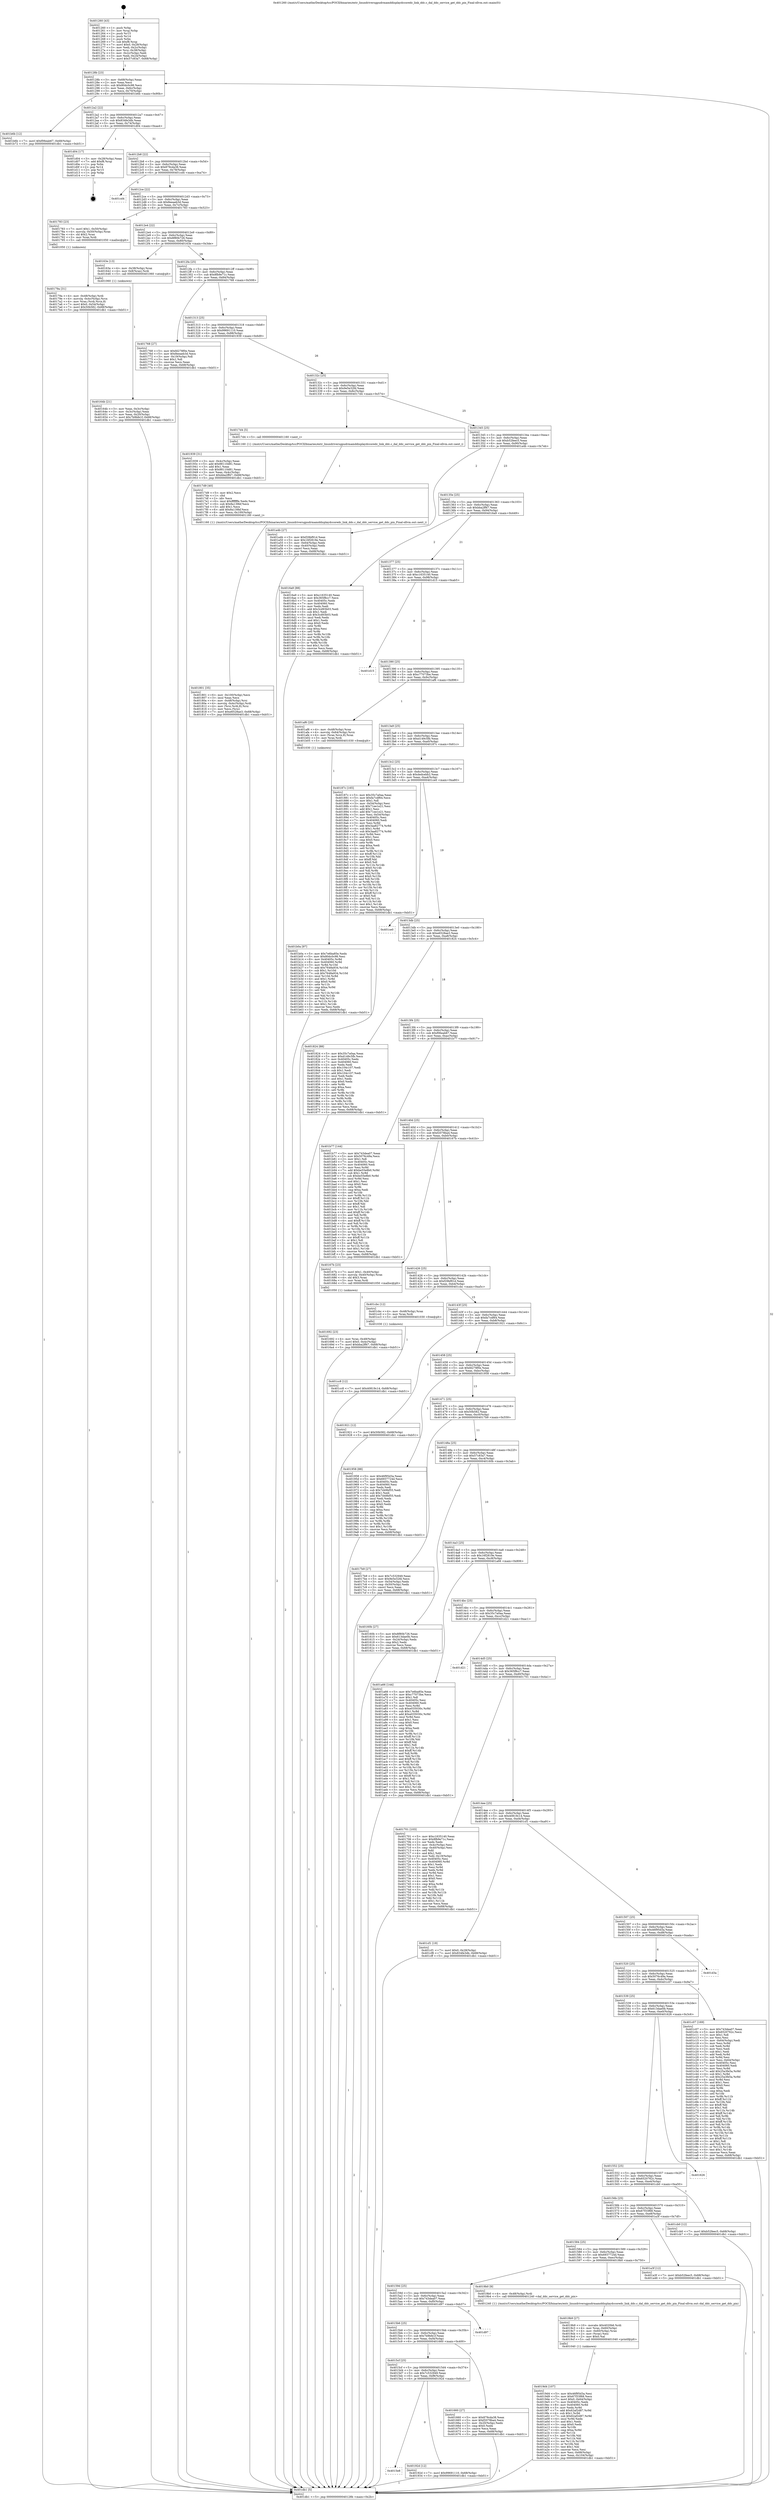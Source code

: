 digraph "0x401260" {
  label = "0x401260 (/mnt/c/Users/mathe/Desktop/tcc/POCII/binaries/extr_linuxdriversgpudrmamddisplaydccoredc_link_ddc.c_dal_ddc_service_get_ddc_pin_Final-ollvm.out::main(0))"
  labelloc = "t"
  node[shape=record]

  Entry [label="",width=0.3,height=0.3,shape=circle,fillcolor=black,style=filled]
  "0x40128b" [label="{
     0x40128b [23]\l
     | [instrs]\l
     &nbsp;&nbsp;0x40128b \<+3\>: mov -0x68(%rbp),%eax\l
     &nbsp;&nbsp;0x40128e \<+2\>: mov %eax,%ecx\l
     &nbsp;&nbsp;0x401290 \<+6\>: sub $0x80dc0c98,%ecx\l
     &nbsp;&nbsp;0x401296 \<+3\>: mov %eax,-0x6c(%rbp)\l
     &nbsp;&nbsp;0x401299 \<+3\>: mov %ecx,-0x70(%rbp)\l
     &nbsp;&nbsp;0x40129c \<+6\>: je 0000000000401b6b \<main+0x90b\>\l
  }"]
  "0x401b6b" [label="{
     0x401b6b [12]\l
     | [instrs]\l
     &nbsp;&nbsp;0x401b6b \<+7\>: movl $0xf06eab67,-0x68(%rbp)\l
     &nbsp;&nbsp;0x401b72 \<+5\>: jmp 0000000000401db1 \<main+0xb51\>\l
  }"]
  "0x4012a2" [label="{
     0x4012a2 [22]\l
     | [instrs]\l
     &nbsp;&nbsp;0x4012a2 \<+5\>: jmp 00000000004012a7 \<main+0x47\>\l
     &nbsp;&nbsp;0x4012a7 \<+3\>: mov -0x6c(%rbp),%eax\l
     &nbsp;&nbsp;0x4012aa \<+5\>: sub $0x834fe3db,%eax\l
     &nbsp;&nbsp;0x4012af \<+3\>: mov %eax,-0x74(%rbp)\l
     &nbsp;&nbsp;0x4012b2 \<+6\>: je 0000000000401d04 \<main+0xaa4\>\l
  }"]
  Exit [label="",width=0.3,height=0.3,shape=circle,fillcolor=black,style=filled,peripheries=2]
  "0x401d04" [label="{
     0x401d04 [17]\l
     | [instrs]\l
     &nbsp;&nbsp;0x401d04 \<+3\>: mov -0x28(%rbp),%eax\l
     &nbsp;&nbsp;0x401d07 \<+7\>: add $0xf8,%rsp\l
     &nbsp;&nbsp;0x401d0e \<+1\>: pop %rbx\l
     &nbsp;&nbsp;0x401d0f \<+2\>: pop %r14\l
     &nbsp;&nbsp;0x401d11 \<+2\>: pop %r15\l
     &nbsp;&nbsp;0x401d13 \<+1\>: pop %rbp\l
     &nbsp;&nbsp;0x401d14 \<+1\>: ret\l
  }"]
  "0x4012b8" [label="{
     0x4012b8 [22]\l
     | [instrs]\l
     &nbsp;&nbsp;0x4012b8 \<+5\>: jmp 00000000004012bd \<main+0x5d\>\l
     &nbsp;&nbsp;0x4012bd \<+3\>: mov -0x6c(%rbp),%eax\l
     &nbsp;&nbsp;0x4012c0 \<+5\>: sub $0x879cda38,%eax\l
     &nbsp;&nbsp;0x4012c5 \<+3\>: mov %eax,-0x78(%rbp)\l
     &nbsp;&nbsp;0x4012c8 \<+6\>: je 0000000000401cd4 \<main+0xa74\>\l
  }"]
  "0x401cc8" [label="{
     0x401cc8 [12]\l
     | [instrs]\l
     &nbsp;&nbsp;0x401cc8 \<+7\>: movl $0x40819c14,-0x68(%rbp)\l
     &nbsp;&nbsp;0x401ccf \<+5\>: jmp 0000000000401db1 \<main+0xb51\>\l
  }"]
  "0x401cd4" [label="{
     0x401cd4\l
  }", style=dashed]
  "0x4012ce" [label="{
     0x4012ce [22]\l
     | [instrs]\l
     &nbsp;&nbsp;0x4012ce \<+5\>: jmp 00000000004012d3 \<main+0x73\>\l
     &nbsp;&nbsp;0x4012d3 \<+3\>: mov -0x6c(%rbp),%eax\l
     &nbsp;&nbsp;0x4012d6 \<+5\>: sub $0x8eeaeb3d,%eax\l
     &nbsp;&nbsp;0x4012db \<+3\>: mov %eax,-0x7c(%rbp)\l
     &nbsp;&nbsp;0x4012de \<+6\>: je 0000000000401783 \<main+0x523\>\l
  }"]
  "0x401b0a" [label="{
     0x401b0a [97]\l
     | [instrs]\l
     &nbsp;&nbsp;0x401b0a \<+5\>: mov $0x7e6ba85e,%edx\l
     &nbsp;&nbsp;0x401b0f \<+5\>: mov $0x80dc0c98,%esi\l
     &nbsp;&nbsp;0x401b14 \<+8\>: mov 0x40405c,%r8d\l
     &nbsp;&nbsp;0x401b1c \<+8\>: mov 0x404060,%r9d\l
     &nbsp;&nbsp;0x401b24 \<+3\>: mov %r8d,%r10d\l
     &nbsp;&nbsp;0x401b27 \<+7\>: add $0x7648a934,%r10d\l
     &nbsp;&nbsp;0x401b2e \<+4\>: sub $0x1,%r10d\l
     &nbsp;&nbsp;0x401b32 \<+7\>: sub $0x7648a934,%r10d\l
     &nbsp;&nbsp;0x401b39 \<+4\>: imul %r10d,%r8d\l
     &nbsp;&nbsp;0x401b3d \<+4\>: and $0x1,%r8d\l
     &nbsp;&nbsp;0x401b41 \<+4\>: cmp $0x0,%r8d\l
     &nbsp;&nbsp;0x401b45 \<+4\>: sete %r11b\l
     &nbsp;&nbsp;0x401b49 \<+4\>: cmp $0xa,%r9d\l
     &nbsp;&nbsp;0x401b4d \<+3\>: setl %bl\l
     &nbsp;&nbsp;0x401b50 \<+3\>: mov %r11b,%r14b\l
     &nbsp;&nbsp;0x401b53 \<+3\>: and %bl,%r14b\l
     &nbsp;&nbsp;0x401b56 \<+3\>: xor %bl,%r11b\l
     &nbsp;&nbsp;0x401b59 \<+3\>: or %r11b,%r14b\l
     &nbsp;&nbsp;0x401b5c \<+4\>: test $0x1,%r14b\l
     &nbsp;&nbsp;0x401b60 \<+3\>: cmovne %esi,%edx\l
     &nbsp;&nbsp;0x401b63 \<+3\>: mov %edx,-0x68(%rbp)\l
     &nbsp;&nbsp;0x401b66 \<+5\>: jmp 0000000000401db1 \<main+0xb51\>\l
  }"]
  "0x401783" [label="{
     0x401783 [23]\l
     | [instrs]\l
     &nbsp;&nbsp;0x401783 \<+7\>: movl $0x1,-0x50(%rbp)\l
     &nbsp;&nbsp;0x40178a \<+4\>: movslq -0x50(%rbp),%rax\l
     &nbsp;&nbsp;0x40178e \<+4\>: shl $0x2,%rax\l
     &nbsp;&nbsp;0x401792 \<+3\>: mov %rax,%rdi\l
     &nbsp;&nbsp;0x401795 \<+5\>: call 0000000000401050 \<malloc@plt\>\l
     | [calls]\l
     &nbsp;&nbsp;0x401050 \{1\} (unknown)\l
  }"]
  "0x4012e4" [label="{
     0x4012e4 [22]\l
     | [instrs]\l
     &nbsp;&nbsp;0x4012e4 \<+5\>: jmp 00000000004012e9 \<main+0x89\>\l
     &nbsp;&nbsp;0x4012e9 \<+3\>: mov -0x6c(%rbp),%eax\l
     &nbsp;&nbsp;0x4012ec \<+5\>: sub $0x8f80b726,%eax\l
     &nbsp;&nbsp;0x4012f1 \<+3\>: mov %eax,-0x80(%rbp)\l
     &nbsp;&nbsp;0x4012f4 \<+6\>: je 000000000040163e \<main+0x3de\>\l
  }"]
  "0x4019d4" [label="{
     0x4019d4 [107]\l
     | [instrs]\l
     &nbsp;&nbsp;0x4019d4 \<+5\>: mov $0x46f95d3a,%esi\l
     &nbsp;&nbsp;0x4019d9 \<+5\>: mov $0x67f33f68,%ecx\l
     &nbsp;&nbsp;0x4019de \<+7\>: movl $0x0,-0x64(%rbp)\l
     &nbsp;&nbsp;0x4019e5 \<+7\>: mov 0x40405c,%edx\l
     &nbsp;&nbsp;0x4019ec \<+8\>: mov 0x404060,%r8d\l
     &nbsp;&nbsp;0x4019f4 \<+3\>: mov %edx,%r9d\l
     &nbsp;&nbsp;0x4019f7 \<+7\>: add $0x62af2d87,%r9d\l
     &nbsp;&nbsp;0x4019fe \<+4\>: sub $0x1,%r9d\l
     &nbsp;&nbsp;0x401a02 \<+7\>: sub $0x62af2d87,%r9d\l
     &nbsp;&nbsp;0x401a09 \<+4\>: imul %r9d,%edx\l
     &nbsp;&nbsp;0x401a0d \<+3\>: and $0x1,%edx\l
     &nbsp;&nbsp;0x401a10 \<+3\>: cmp $0x0,%edx\l
     &nbsp;&nbsp;0x401a13 \<+4\>: sete %r10b\l
     &nbsp;&nbsp;0x401a17 \<+4\>: cmp $0xa,%r8d\l
     &nbsp;&nbsp;0x401a1b \<+4\>: setl %r11b\l
     &nbsp;&nbsp;0x401a1f \<+3\>: mov %r10b,%bl\l
     &nbsp;&nbsp;0x401a22 \<+3\>: and %r11b,%bl\l
     &nbsp;&nbsp;0x401a25 \<+3\>: xor %r11b,%r10b\l
     &nbsp;&nbsp;0x401a28 \<+3\>: or %r10b,%bl\l
     &nbsp;&nbsp;0x401a2b \<+3\>: test $0x1,%bl\l
     &nbsp;&nbsp;0x401a2e \<+3\>: cmovne %ecx,%esi\l
     &nbsp;&nbsp;0x401a31 \<+3\>: mov %esi,-0x68(%rbp)\l
     &nbsp;&nbsp;0x401a34 \<+6\>: mov %eax,-0x104(%rbp)\l
     &nbsp;&nbsp;0x401a3a \<+5\>: jmp 0000000000401db1 \<main+0xb51\>\l
  }"]
  "0x40163e" [label="{
     0x40163e [13]\l
     | [instrs]\l
     &nbsp;&nbsp;0x40163e \<+4\>: mov -0x38(%rbp),%rax\l
     &nbsp;&nbsp;0x401642 \<+4\>: mov 0x8(%rax),%rdi\l
     &nbsp;&nbsp;0x401646 \<+5\>: call 0000000000401060 \<atoi@plt\>\l
     | [calls]\l
     &nbsp;&nbsp;0x401060 \{1\} (unknown)\l
  }"]
  "0x4012fa" [label="{
     0x4012fa [25]\l
     | [instrs]\l
     &nbsp;&nbsp;0x4012fa \<+5\>: jmp 00000000004012ff \<main+0x9f\>\l
     &nbsp;&nbsp;0x4012ff \<+3\>: mov -0x6c(%rbp),%eax\l
     &nbsp;&nbsp;0x401302 \<+5\>: sub $0x8fb9e71c,%eax\l
     &nbsp;&nbsp;0x401307 \<+6\>: mov %eax,-0x84(%rbp)\l
     &nbsp;&nbsp;0x40130d \<+6\>: je 0000000000401768 \<main+0x508\>\l
  }"]
  "0x4019b9" [label="{
     0x4019b9 [27]\l
     | [instrs]\l
     &nbsp;&nbsp;0x4019b9 \<+10\>: movabs $0x4020b6,%rdi\l
     &nbsp;&nbsp;0x4019c3 \<+4\>: mov %rax,-0x60(%rbp)\l
     &nbsp;&nbsp;0x4019c7 \<+4\>: mov -0x60(%rbp),%rax\l
     &nbsp;&nbsp;0x4019cb \<+2\>: mov (%rax),%esi\l
     &nbsp;&nbsp;0x4019cd \<+2\>: mov $0x0,%al\l
     &nbsp;&nbsp;0x4019cf \<+5\>: call 0000000000401040 \<printf@plt\>\l
     | [calls]\l
     &nbsp;&nbsp;0x401040 \{1\} (unknown)\l
  }"]
  "0x401768" [label="{
     0x401768 [27]\l
     | [instrs]\l
     &nbsp;&nbsp;0x401768 \<+5\>: mov $0xfd278f0e,%eax\l
     &nbsp;&nbsp;0x40176d \<+5\>: mov $0x8eeaeb3d,%ecx\l
     &nbsp;&nbsp;0x401772 \<+3\>: mov -0x19(%rbp),%dl\l
     &nbsp;&nbsp;0x401775 \<+3\>: test $0x1,%dl\l
     &nbsp;&nbsp;0x401778 \<+3\>: cmovne %ecx,%eax\l
     &nbsp;&nbsp;0x40177b \<+3\>: mov %eax,-0x68(%rbp)\l
     &nbsp;&nbsp;0x40177e \<+5\>: jmp 0000000000401db1 \<main+0xb51\>\l
  }"]
  "0x401313" [label="{
     0x401313 [25]\l
     | [instrs]\l
     &nbsp;&nbsp;0x401313 \<+5\>: jmp 0000000000401318 \<main+0xb8\>\l
     &nbsp;&nbsp;0x401318 \<+3\>: mov -0x6c(%rbp),%eax\l
     &nbsp;&nbsp;0x40131b \<+5\>: sub $0x99691110,%eax\l
     &nbsp;&nbsp;0x401320 \<+6\>: mov %eax,-0x88(%rbp)\l
     &nbsp;&nbsp;0x401326 \<+6\>: je 0000000000401939 \<main+0x6d9\>\l
  }"]
  "0x4015e8" [label="{
     0x4015e8\l
  }", style=dashed]
  "0x401939" [label="{
     0x401939 [31]\l
     | [instrs]\l
     &nbsp;&nbsp;0x401939 \<+3\>: mov -0x4c(%rbp),%eax\l
     &nbsp;&nbsp;0x40193c \<+5\>: add $0x88110d81,%eax\l
     &nbsp;&nbsp;0x401941 \<+3\>: add $0x1,%eax\l
     &nbsp;&nbsp;0x401944 \<+5\>: sub $0x88110d81,%eax\l
     &nbsp;&nbsp;0x401949 \<+3\>: mov %eax,-0x4c(%rbp)\l
     &nbsp;&nbsp;0x40194c \<+7\>: movl $0xbba2ff47,-0x68(%rbp)\l
     &nbsp;&nbsp;0x401953 \<+5\>: jmp 0000000000401db1 \<main+0xb51\>\l
  }"]
  "0x40132c" [label="{
     0x40132c [25]\l
     | [instrs]\l
     &nbsp;&nbsp;0x40132c \<+5\>: jmp 0000000000401331 \<main+0xd1\>\l
     &nbsp;&nbsp;0x401331 \<+3\>: mov -0x6c(%rbp),%eax\l
     &nbsp;&nbsp;0x401334 \<+5\>: sub $0x9e5e32fd,%eax\l
     &nbsp;&nbsp;0x401339 \<+6\>: mov %eax,-0x8c(%rbp)\l
     &nbsp;&nbsp;0x40133f \<+6\>: je 00000000004017d4 \<main+0x574\>\l
  }"]
  "0x40192d" [label="{
     0x40192d [12]\l
     | [instrs]\l
     &nbsp;&nbsp;0x40192d \<+7\>: movl $0x99691110,-0x68(%rbp)\l
     &nbsp;&nbsp;0x401934 \<+5\>: jmp 0000000000401db1 \<main+0xb51\>\l
  }"]
  "0x4017d4" [label="{
     0x4017d4 [5]\l
     | [instrs]\l
     &nbsp;&nbsp;0x4017d4 \<+5\>: call 0000000000401160 \<next_i\>\l
     | [calls]\l
     &nbsp;&nbsp;0x401160 \{1\} (/mnt/c/Users/mathe/Desktop/tcc/POCII/binaries/extr_linuxdriversgpudrmamddisplaydccoredc_link_ddc.c_dal_ddc_service_get_ddc_pin_Final-ollvm.out::next_i)\l
  }"]
  "0x401345" [label="{
     0x401345 [25]\l
     | [instrs]\l
     &nbsp;&nbsp;0x401345 \<+5\>: jmp 000000000040134a \<main+0xea\>\l
     &nbsp;&nbsp;0x40134a \<+3\>: mov -0x6c(%rbp),%eax\l
     &nbsp;&nbsp;0x40134d \<+5\>: sub $0xb52feec5,%eax\l
     &nbsp;&nbsp;0x401352 \<+6\>: mov %eax,-0x90(%rbp)\l
     &nbsp;&nbsp;0x401358 \<+6\>: je 0000000000401a4b \<main+0x7eb\>\l
  }"]
  "0x401801" [label="{
     0x401801 [35]\l
     | [instrs]\l
     &nbsp;&nbsp;0x401801 \<+6\>: mov -0x100(%rbp),%ecx\l
     &nbsp;&nbsp;0x401807 \<+3\>: imul %eax,%ecx\l
     &nbsp;&nbsp;0x40180a \<+4\>: mov -0x48(%rbp),%rsi\l
     &nbsp;&nbsp;0x40180e \<+4\>: movslq -0x4c(%rbp),%rdi\l
     &nbsp;&nbsp;0x401812 \<+4\>: mov (%rsi,%rdi,8),%rsi\l
     &nbsp;&nbsp;0x401816 \<+2\>: mov %ecx,(%rsi)\l
     &nbsp;&nbsp;0x401818 \<+7\>: movl $0xe6528ae3,-0x68(%rbp)\l
     &nbsp;&nbsp;0x40181f \<+5\>: jmp 0000000000401db1 \<main+0xb51\>\l
  }"]
  "0x401a4b" [label="{
     0x401a4b [27]\l
     | [instrs]\l
     &nbsp;&nbsp;0x401a4b \<+5\>: mov $0xf29bf91d,%eax\l
     &nbsp;&nbsp;0x401a50 \<+5\>: mov $0x16f2819e,%ecx\l
     &nbsp;&nbsp;0x401a55 \<+3\>: mov -0x64(%rbp),%edx\l
     &nbsp;&nbsp;0x401a58 \<+3\>: cmp -0x40(%rbp),%edx\l
     &nbsp;&nbsp;0x401a5b \<+3\>: cmovl %ecx,%eax\l
     &nbsp;&nbsp;0x401a5e \<+3\>: mov %eax,-0x68(%rbp)\l
     &nbsp;&nbsp;0x401a61 \<+5\>: jmp 0000000000401db1 \<main+0xb51\>\l
  }"]
  "0x40135e" [label="{
     0x40135e [25]\l
     | [instrs]\l
     &nbsp;&nbsp;0x40135e \<+5\>: jmp 0000000000401363 \<main+0x103\>\l
     &nbsp;&nbsp;0x401363 \<+3\>: mov -0x6c(%rbp),%eax\l
     &nbsp;&nbsp;0x401366 \<+5\>: sub $0xbba2ff47,%eax\l
     &nbsp;&nbsp;0x40136b \<+6\>: mov %eax,-0x94(%rbp)\l
     &nbsp;&nbsp;0x401371 \<+6\>: je 00000000004016a9 \<main+0x449\>\l
  }"]
  "0x4017d9" [label="{
     0x4017d9 [40]\l
     | [instrs]\l
     &nbsp;&nbsp;0x4017d9 \<+5\>: mov $0x2,%ecx\l
     &nbsp;&nbsp;0x4017de \<+1\>: cltd\l
     &nbsp;&nbsp;0x4017df \<+2\>: idiv %ecx\l
     &nbsp;&nbsp;0x4017e1 \<+6\>: imul $0xfffffffe,%edx,%ecx\l
     &nbsp;&nbsp;0x4017e7 \<+6\>: sub $0x8a139bf,%ecx\l
     &nbsp;&nbsp;0x4017ed \<+3\>: add $0x1,%ecx\l
     &nbsp;&nbsp;0x4017f0 \<+6\>: add $0x8a139bf,%ecx\l
     &nbsp;&nbsp;0x4017f6 \<+6\>: mov %ecx,-0x100(%rbp)\l
     &nbsp;&nbsp;0x4017fc \<+5\>: call 0000000000401160 \<next_i\>\l
     | [calls]\l
     &nbsp;&nbsp;0x401160 \{1\} (/mnt/c/Users/mathe/Desktop/tcc/POCII/binaries/extr_linuxdriversgpudrmamddisplaydccoredc_link_ddc.c_dal_ddc_service_get_ddc_pin_Final-ollvm.out::next_i)\l
  }"]
  "0x4016a9" [label="{
     0x4016a9 [88]\l
     | [instrs]\l
     &nbsp;&nbsp;0x4016a9 \<+5\>: mov $0xc1635140,%eax\l
     &nbsp;&nbsp;0x4016ae \<+5\>: mov $0x365f8cc7,%ecx\l
     &nbsp;&nbsp;0x4016b3 \<+7\>: mov 0x40405c,%edx\l
     &nbsp;&nbsp;0x4016ba \<+7\>: mov 0x404060,%esi\l
     &nbsp;&nbsp;0x4016c1 \<+2\>: mov %edx,%edi\l
     &nbsp;&nbsp;0x4016c3 \<+6\>: add $0x3cd93b03,%edi\l
     &nbsp;&nbsp;0x4016c9 \<+3\>: sub $0x1,%edi\l
     &nbsp;&nbsp;0x4016cc \<+6\>: sub $0x3cd93b03,%edi\l
     &nbsp;&nbsp;0x4016d2 \<+3\>: imul %edi,%edx\l
     &nbsp;&nbsp;0x4016d5 \<+3\>: and $0x1,%edx\l
     &nbsp;&nbsp;0x4016d8 \<+3\>: cmp $0x0,%edx\l
     &nbsp;&nbsp;0x4016db \<+4\>: sete %r8b\l
     &nbsp;&nbsp;0x4016df \<+3\>: cmp $0xa,%esi\l
     &nbsp;&nbsp;0x4016e2 \<+4\>: setl %r9b\l
     &nbsp;&nbsp;0x4016e6 \<+3\>: mov %r8b,%r10b\l
     &nbsp;&nbsp;0x4016e9 \<+3\>: and %r9b,%r10b\l
     &nbsp;&nbsp;0x4016ec \<+3\>: xor %r9b,%r8b\l
     &nbsp;&nbsp;0x4016ef \<+3\>: or %r8b,%r10b\l
     &nbsp;&nbsp;0x4016f2 \<+4\>: test $0x1,%r10b\l
     &nbsp;&nbsp;0x4016f6 \<+3\>: cmovne %ecx,%eax\l
     &nbsp;&nbsp;0x4016f9 \<+3\>: mov %eax,-0x68(%rbp)\l
     &nbsp;&nbsp;0x4016fc \<+5\>: jmp 0000000000401db1 \<main+0xb51\>\l
  }"]
  "0x401377" [label="{
     0x401377 [25]\l
     | [instrs]\l
     &nbsp;&nbsp;0x401377 \<+5\>: jmp 000000000040137c \<main+0x11c\>\l
     &nbsp;&nbsp;0x40137c \<+3\>: mov -0x6c(%rbp),%eax\l
     &nbsp;&nbsp;0x40137f \<+5\>: sub $0xc1635140,%eax\l
     &nbsp;&nbsp;0x401384 \<+6\>: mov %eax,-0x98(%rbp)\l
     &nbsp;&nbsp;0x40138a \<+6\>: je 0000000000401d15 \<main+0xab5\>\l
  }"]
  "0x40179a" [label="{
     0x40179a [31]\l
     | [instrs]\l
     &nbsp;&nbsp;0x40179a \<+4\>: mov -0x48(%rbp),%rdi\l
     &nbsp;&nbsp;0x40179e \<+4\>: movslq -0x4c(%rbp),%rcx\l
     &nbsp;&nbsp;0x4017a2 \<+4\>: mov %rax,(%rdi,%rcx,8)\l
     &nbsp;&nbsp;0x4017a6 \<+7\>: movl $0x0,-0x54(%rbp)\l
     &nbsp;&nbsp;0x4017ad \<+7\>: movl $0x50b582,-0x68(%rbp)\l
     &nbsp;&nbsp;0x4017b4 \<+5\>: jmp 0000000000401db1 \<main+0xb51\>\l
  }"]
  "0x401d15" [label="{
     0x401d15\l
  }", style=dashed]
  "0x401390" [label="{
     0x401390 [25]\l
     | [instrs]\l
     &nbsp;&nbsp;0x401390 \<+5\>: jmp 0000000000401395 \<main+0x135\>\l
     &nbsp;&nbsp;0x401395 \<+3\>: mov -0x6c(%rbp),%eax\l
     &nbsp;&nbsp;0x401398 \<+5\>: sub $0xc77073be,%eax\l
     &nbsp;&nbsp;0x40139d \<+6\>: mov %eax,-0x9c(%rbp)\l
     &nbsp;&nbsp;0x4013a3 \<+6\>: je 0000000000401af6 \<main+0x896\>\l
  }"]
  "0x401692" [label="{
     0x401692 [23]\l
     | [instrs]\l
     &nbsp;&nbsp;0x401692 \<+4\>: mov %rax,-0x48(%rbp)\l
     &nbsp;&nbsp;0x401696 \<+7\>: movl $0x0,-0x4c(%rbp)\l
     &nbsp;&nbsp;0x40169d \<+7\>: movl $0xbba2ff47,-0x68(%rbp)\l
     &nbsp;&nbsp;0x4016a4 \<+5\>: jmp 0000000000401db1 \<main+0xb51\>\l
  }"]
  "0x401af6" [label="{
     0x401af6 [20]\l
     | [instrs]\l
     &nbsp;&nbsp;0x401af6 \<+4\>: mov -0x48(%rbp),%rax\l
     &nbsp;&nbsp;0x401afa \<+4\>: movslq -0x64(%rbp),%rcx\l
     &nbsp;&nbsp;0x401afe \<+4\>: mov (%rax,%rcx,8),%rax\l
     &nbsp;&nbsp;0x401b02 \<+3\>: mov %rax,%rdi\l
     &nbsp;&nbsp;0x401b05 \<+5\>: call 0000000000401030 \<free@plt\>\l
     | [calls]\l
     &nbsp;&nbsp;0x401030 \{1\} (unknown)\l
  }"]
  "0x4013a9" [label="{
     0x4013a9 [25]\l
     | [instrs]\l
     &nbsp;&nbsp;0x4013a9 \<+5\>: jmp 00000000004013ae \<main+0x14e\>\l
     &nbsp;&nbsp;0x4013ae \<+3\>: mov -0x6c(%rbp),%eax\l
     &nbsp;&nbsp;0x4013b1 \<+5\>: sub $0xd149c5fb,%eax\l
     &nbsp;&nbsp;0x4013b6 \<+6\>: mov %eax,-0xa0(%rbp)\l
     &nbsp;&nbsp;0x4013bc \<+6\>: je 000000000040187c \<main+0x61c\>\l
  }"]
  "0x4015cf" [label="{
     0x4015cf [25]\l
     | [instrs]\l
     &nbsp;&nbsp;0x4015cf \<+5\>: jmp 00000000004015d4 \<main+0x374\>\l
     &nbsp;&nbsp;0x4015d4 \<+3\>: mov -0x6c(%rbp),%eax\l
     &nbsp;&nbsp;0x4015d7 \<+5\>: sub $0x7c532949,%eax\l
     &nbsp;&nbsp;0x4015dc \<+6\>: mov %eax,-0xf8(%rbp)\l
     &nbsp;&nbsp;0x4015e2 \<+6\>: je 000000000040192d \<main+0x6cd\>\l
  }"]
  "0x40187c" [label="{
     0x40187c [165]\l
     | [instrs]\l
     &nbsp;&nbsp;0x40187c \<+5\>: mov $0x35c7a0aa,%eax\l
     &nbsp;&nbsp;0x401881 \<+5\>: mov $0xfa7cdf64,%ecx\l
     &nbsp;&nbsp;0x401886 \<+2\>: mov $0x1,%dl\l
     &nbsp;&nbsp;0x401888 \<+3\>: mov -0x54(%rbp),%esi\l
     &nbsp;&nbsp;0x40188b \<+6\>: sub $0x71ee1e21,%esi\l
     &nbsp;&nbsp;0x401891 \<+3\>: add $0x1,%esi\l
     &nbsp;&nbsp;0x401894 \<+6\>: add $0x71ee1e21,%esi\l
     &nbsp;&nbsp;0x40189a \<+3\>: mov %esi,-0x54(%rbp)\l
     &nbsp;&nbsp;0x40189d \<+7\>: mov 0x40405c,%esi\l
     &nbsp;&nbsp;0x4018a4 \<+7\>: mov 0x404060,%edi\l
     &nbsp;&nbsp;0x4018ab \<+3\>: mov %esi,%r8d\l
     &nbsp;&nbsp;0x4018ae \<+7\>: add $0x3aa82774,%r8d\l
     &nbsp;&nbsp;0x4018b5 \<+4\>: sub $0x1,%r8d\l
     &nbsp;&nbsp;0x4018b9 \<+7\>: sub $0x3aa82774,%r8d\l
     &nbsp;&nbsp;0x4018c0 \<+4\>: imul %r8d,%esi\l
     &nbsp;&nbsp;0x4018c4 \<+3\>: and $0x1,%esi\l
     &nbsp;&nbsp;0x4018c7 \<+3\>: cmp $0x0,%esi\l
     &nbsp;&nbsp;0x4018ca \<+4\>: sete %r9b\l
     &nbsp;&nbsp;0x4018ce \<+3\>: cmp $0xa,%edi\l
     &nbsp;&nbsp;0x4018d1 \<+4\>: setl %r10b\l
     &nbsp;&nbsp;0x4018d5 \<+3\>: mov %r9b,%r11b\l
     &nbsp;&nbsp;0x4018d8 \<+4\>: xor $0xff,%r11b\l
     &nbsp;&nbsp;0x4018dc \<+3\>: mov %r10b,%bl\l
     &nbsp;&nbsp;0x4018df \<+3\>: xor $0xff,%bl\l
     &nbsp;&nbsp;0x4018e2 \<+3\>: xor $0x0,%dl\l
     &nbsp;&nbsp;0x4018e5 \<+3\>: mov %r11b,%r14b\l
     &nbsp;&nbsp;0x4018e8 \<+4\>: and $0x0,%r14b\l
     &nbsp;&nbsp;0x4018ec \<+3\>: and %dl,%r9b\l
     &nbsp;&nbsp;0x4018ef \<+3\>: mov %bl,%r15b\l
     &nbsp;&nbsp;0x4018f2 \<+4\>: and $0x0,%r15b\l
     &nbsp;&nbsp;0x4018f6 \<+3\>: and %dl,%r10b\l
     &nbsp;&nbsp;0x4018f9 \<+3\>: or %r9b,%r14b\l
     &nbsp;&nbsp;0x4018fc \<+3\>: or %r10b,%r15b\l
     &nbsp;&nbsp;0x4018ff \<+3\>: xor %r15b,%r14b\l
     &nbsp;&nbsp;0x401902 \<+3\>: or %bl,%r11b\l
     &nbsp;&nbsp;0x401905 \<+4\>: xor $0xff,%r11b\l
     &nbsp;&nbsp;0x401909 \<+3\>: or $0x0,%dl\l
     &nbsp;&nbsp;0x40190c \<+3\>: and %dl,%r11b\l
     &nbsp;&nbsp;0x40190f \<+3\>: or %r11b,%r14b\l
     &nbsp;&nbsp;0x401912 \<+4\>: test $0x1,%r14b\l
     &nbsp;&nbsp;0x401916 \<+3\>: cmovne %ecx,%eax\l
     &nbsp;&nbsp;0x401919 \<+3\>: mov %eax,-0x68(%rbp)\l
     &nbsp;&nbsp;0x40191c \<+5\>: jmp 0000000000401db1 \<main+0xb51\>\l
  }"]
  "0x4013c2" [label="{
     0x4013c2 [25]\l
     | [instrs]\l
     &nbsp;&nbsp;0x4013c2 \<+5\>: jmp 00000000004013c7 \<main+0x167\>\l
     &nbsp;&nbsp;0x4013c7 \<+3\>: mov -0x6c(%rbp),%eax\l
     &nbsp;&nbsp;0x4013ca \<+5\>: sub $0xdedcebb2,%eax\l
     &nbsp;&nbsp;0x4013cf \<+6\>: mov %eax,-0xa4(%rbp)\l
     &nbsp;&nbsp;0x4013d5 \<+6\>: je 0000000000401ce0 \<main+0xa80\>\l
  }"]
  "0x401660" [label="{
     0x401660 [27]\l
     | [instrs]\l
     &nbsp;&nbsp;0x401660 \<+5\>: mov $0x879cda38,%eax\l
     &nbsp;&nbsp;0x401665 \<+5\>: mov $0xf2078ba4,%ecx\l
     &nbsp;&nbsp;0x40166a \<+3\>: mov -0x20(%rbp),%edx\l
     &nbsp;&nbsp;0x40166d \<+3\>: cmp $0x0,%edx\l
     &nbsp;&nbsp;0x401670 \<+3\>: cmove %ecx,%eax\l
     &nbsp;&nbsp;0x401673 \<+3\>: mov %eax,-0x68(%rbp)\l
     &nbsp;&nbsp;0x401676 \<+5\>: jmp 0000000000401db1 \<main+0xb51\>\l
  }"]
  "0x401ce0" [label="{
     0x401ce0\l
  }", style=dashed]
  "0x4013db" [label="{
     0x4013db [25]\l
     | [instrs]\l
     &nbsp;&nbsp;0x4013db \<+5\>: jmp 00000000004013e0 \<main+0x180\>\l
     &nbsp;&nbsp;0x4013e0 \<+3\>: mov -0x6c(%rbp),%eax\l
     &nbsp;&nbsp;0x4013e3 \<+5\>: sub $0xe6528ae3,%eax\l
     &nbsp;&nbsp;0x4013e8 \<+6\>: mov %eax,-0xa8(%rbp)\l
     &nbsp;&nbsp;0x4013ee \<+6\>: je 0000000000401824 \<main+0x5c4\>\l
  }"]
  "0x4015b6" [label="{
     0x4015b6 [25]\l
     | [instrs]\l
     &nbsp;&nbsp;0x4015b6 \<+5\>: jmp 00000000004015bb \<main+0x35b\>\l
     &nbsp;&nbsp;0x4015bb \<+3\>: mov -0x6c(%rbp),%eax\l
     &nbsp;&nbsp;0x4015be \<+5\>: sub $0x7b9bfe1f,%eax\l
     &nbsp;&nbsp;0x4015c3 \<+6\>: mov %eax,-0xf4(%rbp)\l
     &nbsp;&nbsp;0x4015c9 \<+6\>: je 0000000000401660 \<main+0x400\>\l
  }"]
  "0x401824" [label="{
     0x401824 [88]\l
     | [instrs]\l
     &nbsp;&nbsp;0x401824 \<+5\>: mov $0x35c7a0aa,%eax\l
     &nbsp;&nbsp;0x401829 \<+5\>: mov $0xd149c5fb,%ecx\l
     &nbsp;&nbsp;0x40182e \<+7\>: mov 0x40405c,%edx\l
     &nbsp;&nbsp;0x401835 \<+7\>: mov 0x404060,%esi\l
     &nbsp;&nbsp;0x40183c \<+2\>: mov %edx,%edi\l
     &nbsp;&nbsp;0x40183e \<+6\>: sub $0x104c107,%edi\l
     &nbsp;&nbsp;0x401844 \<+3\>: sub $0x1,%edi\l
     &nbsp;&nbsp;0x401847 \<+6\>: add $0x104c107,%edi\l
     &nbsp;&nbsp;0x40184d \<+3\>: imul %edi,%edx\l
     &nbsp;&nbsp;0x401850 \<+3\>: and $0x1,%edx\l
     &nbsp;&nbsp;0x401853 \<+3\>: cmp $0x0,%edx\l
     &nbsp;&nbsp;0x401856 \<+4\>: sete %r8b\l
     &nbsp;&nbsp;0x40185a \<+3\>: cmp $0xa,%esi\l
     &nbsp;&nbsp;0x40185d \<+4\>: setl %r9b\l
     &nbsp;&nbsp;0x401861 \<+3\>: mov %r8b,%r10b\l
     &nbsp;&nbsp;0x401864 \<+3\>: and %r9b,%r10b\l
     &nbsp;&nbsp;0x401867 \<+3\>: xor %r9b,%r8b\l
     &nbsp;&nbsp;0x40186a \<+3\>: or %r8b,%r10b\l
     &nbsp;&nbsp;0x40186d \<+4\>: test $0x1,%r10b\l
     &nbsp;&nbsp;0x401871 \<+3\>: cmovne %ecx,%eax\l
     &nbsp;&nbsp;0x401874 \<+3\>: mov %eax,-0x68(%rbp)\l
     &nbsp;&nbsp;0x401877 \<+5\>: jmp 0000000000401db1 \<main+0xb51\>\l
  }"]
  "0x4013f4" [label="{
     0x4013f4 [25]\l
     | [instrs]\l
     &nbsp;&nbsp;0x4013f4 \<+5\>: jmp 00000000004013f9 \<main+0x199\>\l
     &nbsp;&nbsp;0x4013f9 \<+3\>: mov -0x6c(%rbp),%eax\l
     &nbsp;&nbsp;0x4013fc \<+5\>: sub $0xf06eab67,%eax\l
     &nbsp;&nbsp;0x401401 \<+6\>: mov %eax,-0xac(%rbp)\l
     &nbsp;&nbsp;0x401407 \<+6\>: je 0000000000401b77 \<main+0x917\>\l
  }"]
  "0x401d97" [label="{
     0x401d97\l
  }", style=dashed]
  "0x401b77" [label="{
     0x401b77 [144]\l
     | [instrs]\l
     &nbsp;&nbsp;0x401b77 \<+5\>: mov $0x743dea07,%eax\l
     &nbsp;&nbsp;0x401b7c \<+5\>: mov $0x5076c49a,%ecx\l
     &nbsp;&nbsp;0x401b81 \<+2\>: mov $0x1,%dl\l
     &nbsp;&nbsp;0x401b83 \<+7\>: mov 0x40405c,%esi\l
     &nbsp;&nbsp;0x401b8a \<+7\>: mov 0x404060,%edi\l
     &nbsp;&nbsp;0x401b91 \<+3\>: mov %esi,%r8d\l
     &nbsp;&nbsp;0x401b94 \<+7\>: add $0xbe55e8b0,%r8d\l
     &nbsp;&nbsp;0x401b9b \<+4\>: sub $0x1,%r8d\l
     &nbsp;&nbsp;0x401b9f \<+7\>: sub $0xbe55e8b0,%r8d\l
     &nbsp;&nbsp;0x401ba6 \<+4\>: imul %r8d,%esi\l
     &nbsp;&nbsp;0x401baa \<+3\>: and $0x1,%esi\l
     &nbsp;&nbsp;0x401bad \<+3\>: cmp $0x0,%esi\l
     &nbsp;&nbsp;0x401bb0 \<+4\>: sete %r9b\l
     &nbsp;&nbsp;0x401bb4 \<+3\>: cmp $0xa,%edi\l
     &nbsp;&nbsp;0x401bb7 \<+4\>: setl %r10b\l
     &nbsp;&nbsp;0x401bbb \<+3\>: mov %r9b,%r11b\l
     &nbsp;&nbsp;0x401bbe \<+4\>: xor $0xff,%r11b\l
     &nbsp;&nbsp;0x401bc2 \<+3\>: mov %r10b,%bl\l
     &nbsp;&nbsp;0x401bc5 \<+3\>: xor $0xff,%bl\l
     &nbsp;&nbsp;0x401bc8 \<+3\>: xor $0x1,%dl\l
     &nbsp;&nbsp;0x401bcb \<+3\>: mov %r11b,%r14b\l
     &nbsp;&nbsp;0x401bce \<+4\>: and $0xff,%r14b\l
     &nbsp;&nbsp;0x401bd2 \<+3\>: and %dl,%r9b\l
     &nbsp;&nbsp;0x401bd5 \<+3\>: mov %bl,%r15b\l
     &nbsp;&nbsp;0x401bd8 \<+4\>: and $0xff,%r15b\l
     &nbsp;&nbsp;0x401bdc \<+3\>: and %dl,%r10b\l
     &nbsp;&nbsp;0x401bdf \<+3\>: or %r9b,%r14b\l
     &nbsp;&nbsp;0x401be2 \<+3\>: or %r10b,%r15b\l
     &nbsp;&nbsp;0x401be5 \<+3\>: xor %r15b,%r14b\l
     &nbsp;&nbsp;0x401be8 \<+3\>: or %bl,%r11b\l
     &nbsp;&nbsp;0x401beb \<+4\>: xor $0xff,%r11b\l
     &nbsp;&nbsp;0x401bef \<+3\>: or $0x1,%dl\l
     &nbsp;&nbsp;0x401bf2 \<+3\>: and %dl,%r11b\l
     &nbsp;&nbsp;0x401bf5 \<+3\>: or %r11b,%r14b\l
     &nbsp;&nbsp;0x401bf8 \<+4\>: test $0x1,%r14b\l
     &nbsp;&nbsp;0x401bfc \<+3\>: cmovne %ecx,%eax\l
     &nbsp;&nbsp;0x401bff \<+3\>: mov %eax,-0x68(%rbp)\l
     &nbsp;&nbsp;0x401c02 \<+5\>: jmp 0000000000401db1 \<main+0xb51\>\l
  }"]
  "0x40140d" [label="{
     0x40140d [25]\l
     | [instrs]\l
     &nbsp;&nbsp;0x40140d \<+5\>: jmp 0000000000401412 \<main+0x1b2\>\l
     &nbsp;&nbsp;0x401412 \<+3\>: mov -0x6c(%rbp),%eax\l
     &nbsp;&nbsp;0x401415 \<+5\>: sub $0xf2078ba4,%eax\l
     &nbsp;&nbsp;0x40141a \<+6\>: mov %eax,-0xb0(%rbp)\l
     &nbsp;&nbsp;0x401420 \<+6\>: je 000000000040167b \<main+0x41b\>\l
  }"]
  "0x40159d" [label="{
     0x40159d [25]\l
     | [instrs]\l
     &nbsp;&nbsp;0x40159d \<+5\>: jmp 00000000004015a2 \<main+0x342\>\l
     &nbsp;&nbsp;0x4015a2 \<+3\>: mov -0x6c(%rbp),%eax\l
     &nbsp;&nbsp;0x4015a5 \<+5\>: sub $0x743dea07,%eax\l
     &nbsp;&nbsp;0x4015aa \<+6\>: mov %eax,-0xf0(%rbp)\l
     &nbsp;&nbsp;0x4015b0 \<+6\>: je 0000000000401d97 \<main+0xb37\>\l
  }"]
  "0x40167b" [label="{
     0x40167b [23]\l
     | [instrs]\l
     &nbsp;&nbsp;0x40167b \<+7\>: movl $0x1,-0x40(%rbp)\l
     &nbsp;&nbsp;0x401682 \<+4\>: movslq -0x40(%rbp),%rax\l
     &nbsp;&nbsp;0x401686 \<+4\>: shl $0x3,%rax\l
     &nbsp;&nbsp;0x40168a \<+3\>: mov %rax,%rdi\l
     &nbsp;&nbsp;0x40168d \<+5\>: call 0000000000401050 \<malloc@plt\>\l
     | [calls]\l
     &nbsp;&nbsp;0x401050 \{1\} (unknown)\l
  }"]
  "0x401426" [label="{
     0x401426 [25]\l
     | [instrs]\l
     &nbsp;&nbsp;0x401426 \<+5\>: jmp 000000000040142b \<main+0x1cb\>\l
     &nbsp;&nbsp;0x40142b \<+3\>: mov -0x6c(%rbp),%eax\l
     &nbsp;&nbsp;0x40142e \<+5\>: sub $0xf29bf91d,%eax\l
     &nbsp;&nbsp;0x401433 \<+6\>: mov %eax,-0xb4(%rbp)\l
     &nbsp;&nbsp;0x401439 \<+6\>: je 0000000000401cbc \<main+0xa5c\>\l
  }"]
  "0x4019b0" [label="{
     0x4019b0 [9]\l
     | [instrs]\l
     &nbsp;&nbsp;0x4019b0 \<+4\>: mov -0x48(%rbp),%rdi\l
     &nbsp;&nbsp;0x4019b4 \<+5\>: call 0000000000401240 \<dal_ddc_service_get_ddc_pin\>\l
     | [calls]\l
     &nbsp;&nbsp;0x401240 \{1\} (/mnt/c/Users/mathe/Desktop/tcc/POCII/binaries/extr_linuxdriversgpudrmamddisplaydccoredc_link_ddc.c_dal_ddc_service_get_ddc_pin_Final-ollvm.out::dal_ddc_service_get_ddc_pin)\l
  }"]
  "0x401cbc" [label="{
     0x401cbc [12]\l
     | [instrs]\l
     &nbsp;&nbsp;0x401cbc \<+4\>: mov -0x48(%rbp),%rax\l
     &nbsp;&nbsp;0x401cc0 \<+3\>: mov %rax,%rdi\l
     &nbsp;&nbsp;0x401cc3 \<+5\>: call 0000000000401030 \<free@plt\>\l
     | [calls]\l
     &nbsp;&nbsp;0x401030 \{1\} (unknown)\l
  }"]
  "0x40143f" [label="{
     0x40143f [25]\l
     | [instrs]\l
     &nbsp;&nbsp;0x40143f \<+5\>: jmp 0000000000401444 \<main+0x1e4\>\l
     &nbsp;&nbsp;0x401444 \<+3\>: mov -0x6c(%rbp),%eax\l
     &nbsp;&nbsp;0x401447 \<+5\>: sub $0xfa7cdf64,%eax\l
     &nbsp;&nbsp;0x40144c \<+6\>: mov %eax,-0xb8(%rbp)\l
     &nbsp;&nbsp;0x401452 \<+6\>: je 0000000000401921 \<main+0x6c1\>\l
  }"]
  "0x401584" [label="{
     0x401584 [25]\l
     | [instrs]\l
     &nbsp;&nbsp;0x401584 \<+5\>: jmp 0000000000401589 \<main+0x329\>\l
     &nbsp;&nbsp;0x401589 \<+3\>: mov -0x6c(%rbp),%eax\l
     &nbsp;&nbsp;0x40158c \<+5\>: sub $0x6937724d,%eax\l
     &nbsp;&nbsp;0x401591 \<+6\>: mov %eax,-0xec(%rbp)\l
     &nbsp;&nbsp;0x401597 \<+6\>: je 00000000004019b0 \<main+0x750\>\l
  }"]
  "0x401921" [label="{
     0x401921 [12]\l
     | [instrs]\l
     &nbsp;&nbsp;0x401921 \<+7\>: movl $0x50b582,-0x68(%rbp)\l
     &nbsp;&nbsp;0x401928 \<+5\>: jmp 0000000000401db1 \<main+0xb51\>\l
  }"]
  "0x401458" [label="{
     0x401458 [25]\l
     | [instrs]\l
     &nbsp;&nbsp;0x401458 \<+5\>: jmp 000000000040145d \<main+0x1fd\>\l
     &nbsp;&nbsp;0x40145d \<+3\>: mov -0x6c(%rbp),%eax\l
     &nbsp;&nbsp;0x401460 \<+5\>: sub $0xfd278f0e,%eax\l
     &nbsp;&nbsp;0x401465 \<+6\>: mov %eax,-0xbc(%rbp)\l
     &nbsp;&nbsp;0x40146b \<+6\>: je 0000000000401958 \<main+0x6f8\>\l
  }"]
  "0x401a3f" [label="{
     0x401a3f [12]\l
     | [instrs]\l
     &nbsp;&nbsp;0x401a3f \<+7\>: movl $0xb52feec5,-0x68(%rbp)\l
     &nbsp;&nbsp;0x401a46 \<+5\>: jmp 0000000000401db1 \<main+0xb51\>\l
  }"]
  "0x401958" [label="{
     0x401958 [88]\l
     | [instrs]\l
     &nbsp;&nbsp;0x401958 \<+5\>: mov $0x46f95d3a,%eax\l
     &nbsp;&nbsp;0x40195d \<+5\>: mov $0x6937724d,%ecx\l
     &nbsp;&nbsp;0x401962 \<+7\>: mov 0x40405c,%edx\l
     &nbsp;&nbsp;0x401969 \<+7\>: mov 0x404060,%esi\l
     &nbsp;&nbsp;0x401970 \<+2\>: mov %edx,%edi\l
     &nbsp;&nbsp;0x401972 \<+6\>: sub $0x7d49bf55,%edi\l
     &nbsp;&nbsp;0x401978 \<+3\>: sub $0x1,%edi\l
     &nbsp;&nbsp;0x40197b \<+6\>: add $0x7d49bf55,%edi\l
     &nbsp;&nbsp;0x401981 \<+3\>: imul %edi,%edx\l
     &nbsp;&nbsp;0x401984 \<+3\>: and $0x1,%edx\l
     &nbsp;&nbsp;0x401987 \<+3\>: cmp $0x0,%edx\l
     &nbsp;&nbsp;0x40198a \<+4\>: sete %r8b\l
     &nbsp;&nbsp;0x40198e \<+3\>: cmp $0xa,%esi\l
     &nbsp;&nbsp;0x401991 \<+4\>: setl %r9b\l
     &nbsp;&nbsp;0x401995 \<+3\>: mov %r8b,%r10b\l
     &nbsp;&nbsp;0x401998 \<+3\>: and %r9b,%r10b\l
     &nbsp;&nbsp;0x40199b \<+3\>: xor %r9b,%r8b\l
     &nbsp;&nbsp;0x40199e \<+3\>: or %r8b,%r10b\l
     &nbsp;&nbsp;0x4019a1 \<+4\>: test $0x1,%r10b\l
     &nbsp;&nbsp;0x4019a5 \<+3\>: cmovne %ecx,%eax\l
     &nbsp;&nbsp;0x4019a8 \<+3\>: mov %eax,-0x68(%rbp)\l
     &nbsp;&nbsp;0x4019ab \<+5\>: jmp 0000000000401db1 \<main+0xb51\>\l
  }"]
  "0x401471" [label="{
     0x401471 [25]\l
     | [instrs]\l
     &nbsp;&nbsp;0x401471 \<+5\>: jmp 0000000000401476 \<main+0x216\>\l
     &nbsp;&nbsp;0x401476 \<+3\>: mov -0x6c(%rbp),%eax\l
     &nbsp;&nbsp;0x401479 \<+5\>: sub $0x50b582,%eax\l
     &nbsp;&nbsp;0x40147e \<+6\>: mov %eax,-0xc0(%rbp)\l
     &nbsp;&nbsp;0x401484 \<+6\>: je 00000000004017b9 \<main+0x559\>\l
  }"]
  "0x40156b" [label="{
     0x40156b [25]\l
     | [instrs]\l
     &nbsp;&nbsp;0x40156b \<+5\>: jmp 0000000000401570 \<main+0x310\>\l
     &nbsp;&nbsp;0x401570 \<+3\>: mov -0x6c(%rbp),%eax\l
     &nbsp;&nbsp;0x401573 \<+5\>: sub $0x67f33f68,%eax\l
     &nbsp;&nbsp;0x401578 \<+6\>: mov %eax,-0xe8(%rbp)\l
     &nbsp;&nbsp;0x40157e \<+6\>: je 0000000000401a3f \<main+0x7df\>\l
  }"]
  "0x4017b9" [label="{
     0x4017b9 [27]\l
     | [instrs]\l
     &nbsp;&nbsp;0x4017b9 \<+5\>: mov $0x7c532949,%eax\l
     &nbsp;&nbsp;0x4017be \<+5\>: mov $0x9e5e32fd,%ecx\l
     &nbsp;&nbsp;0x4017c3 \<+3\>: mov -0x54(%rbp),%edx\l
     &nbsp;&nbsp;0x4017c6 \<+3\>: cmp -0x50(%rbp),%edx\l
     &nbsp;&nbsp;0x4017c9 \<+3\>: cmovl %ecx,%eax\l
     &nbsp;&nbsp;0x4017cc \<+3\>: mov %eax,-0x68(%rbp)\l
     &nbsp;&nbsp;0x4017cf \<+5\>: jmp 0000000000401db1 \<main+0xb51\>\l
  }"]
  "0x40148a" [label="{
     0x40148a [25]\l
     | [instrs]\l
     &nbsp;&nbsp;0x40148a \<+5\>: jmp 000000000040148f \<main+0x22f\>\l
     &nbsp;&nbsp;0x40148f \<+3\>: mov -0x6c(%rbp),%eax\l
     &nbsp;&nbsp;0x401492 \<+5\>: sub $0x57c83a7,%eax\l
     &nbsp;&nbsp;0x401497 \<+6\>: mov %eax,-0xc4(%rbp)\l
     &nbsp;&nbsp;0x40149d \<+6\>: je 000000000040160b \<main+0x3ab\>\l
  }"]
  "0x401cb0" [label="{
     0x401cb0 [12]\l
     | [instrs]\l
     &nbsp;&nbsp;0x401cb0 \<+7\>: movl $0xb52feec5,-0x68(%rbp)\l
     &nbsp;&nbsp;0x401cb7 \<+5\>: jmp 0000000000401db1 \<main+0xb51\>\l
  }"]
  "0x40160b" [label="{
     0x40160b [27]\l
     | [instrs]\l
     &nbsp;&nbsp;0x40160b \<+5\>: mov $0x8f80b726,%eax\l
     &nbsp;&nbsp;0x401610 \<+5\>: mov $0x613dae0b,%ecx\l
     &nbsp;&nbsp;0x401615 \<+3\>: mov -0x24(%rbp),%edx\l
     &nbsp;&nbsp;0x401618 \<+3\>: cmp $0x2,%edx\l
     &nbsp;&nbsp;0x40161b \<+3\>: cmovne %ecx,%eax\l
     &nbsp;&nbsp;0x40161e \<+3\>: mov %eax,-0x68(%rbp)\l
     &nbsp;&nbsp;0x401621 \<+5\>: jmp 0000000000401db1 \<main+0xb51\>\l
  }"]
  "0x4014a3" [label="{
     0x4014a3 [25]\l
     | [instrs]\l
     &nbsp;&nbsp;0x4014a3 \<+5\>: jmp 00000000004014a8 \<main+0x248\>\l
     &nbsp;&nbsp;0x4014a8 \<+3\>: mov -0x6c(%rbp),%eax\l
     &nbsp;&nbsp;0x4014ab \<+5\>: sub $0x16f2819e,%eax\l
     &nbsp;&nbsp;0x4014b0 \<+6\>: mov %eax,-0xc8(%rbp)\l
     &nbsp;&nbsp;0x4014b6 \<+6\>: je 0000000000401a66 \<main+0x806\>\l
  }"]
  "0x401db1" [label="{
     0x401db1 [5]\l
     | [instrs]\l
     &nbsp;&nbsp;0x401db1 \<+5\>: jmp 000000000040128b \<main+0x2b\>\l
  }"]
  "0x401260" [label="{
     0x401260 [43]\l
     | [instrs]\l
     &nbsp;&nbsp;0x401260 \<+1\>: push %rbp\l
     &nbsp;&nbsp;0x401261 \<+3\>: mov %rsp,%rbp\l
     &nbsp;&nbsp;0x401264 \<+2\>: push %r15\l
     &nbsp;&nbsp;0x401266 \<+2\>: push %r14\l
     &nbsp;&nbsp;0x401268 \<+1\>: push %rbx\l
     &nbsp;&nbsp;0x401269 \<+7\>: sub $0xf8,%rsp\l
     &nbsp;&nbsp;0x401270 \<+7\>: movl $0x0,-0x28(%rbp)\l
     &nbsp;&nbsp;0x401277 \<+3\>: mov %edi,-0x2c(%rbp)\l
     &nbsp;&nbsp;0x40127a \<+4\>: mov %rsi,-0x38(%rbp)\l
     &nbsp;&nbsp;0x40127e \<+3\>: mov -0x2c(%rbp),%edi\l
     &nbsp;&nbsp;0x401281 \<+3\>: mov %edi,-0x24(%rbp)\l
     &nbsp;&nbsp;0x401284 \<+7\>: movl $0x57c83a7,-0x68(%rbp)\l
  }"]
  "0x40164b" [label="{
     0x40164b [21]\l
     | [instrs]\l
     &nbsp;&nbsp;0x40164b \<+3\>: mov %eax,-0x3c(%rbp)\l
     &nbsp;&nbsp;0x40164e \<+3\>: mov -0x3c(%rbp),%eax\l
     &nbsp;&nbsp;0x401651 \<+3\>: mov %eax,-0x20(%rbp)\l
     &nbsp;&nbsp;0x401654 \<+7\>: movl $0x7b9bfe1f,-0x68(%rbp)\l
     &nbsp;&nbsp;0x40165b \<+5\>: jmp 0000000000401db1 \<main+0xb51\>\l
  }"]
  "0x401552" [label="{
     0x401552 [25]\l
     | [instrs]\l
     &nbsp;&nbsp;0x401552 \<+5\>: jmp 0000000000401557 \<main+0x2f7\>\l
     &nbsp;&nbsp;0x401557 \<+3\>: mov -0x6c(%rbp),%eax\l
     &nbsp;&nbsp;0x40155a \<+5\>: sub $0x6520762c,%eax\l
     &nbsp;&nbsp;0x40155f \<+6\>: mov %eax,-0xe4(%rbp)\l
     &nbsp;&nbsp;0x401565 \<+6\>: je 0000000000401cb0 \<main+0xa50\>\l
  }"]
  "0x401a66" [label="{
     0x401a66 [144]\l
     | [instrs]\l
     &nbsp;&nbsp;0x401a66 \<+5\>: mov $0x7e6ba85e,%eax\l
     &nbsp;&nbsp;0x401a6b \<+5\>: mov $0xc77073be,%ecx\l
     &nbsp;&nbsp;0x401a70 \<+2\>: mov $0x1,%dl\l
     &nbsp;&nbsp;0x401a72 \<+7\>: mov 0x40405c,%esi\l
     &nbsp;&nbsp;0x401a79 \<+7\>: mov 0x404060,%edi\l
     &nbsp;&nbsp;0x401a80 \<+3\>: mov %esi,%r8d\l
     &nbsp;&nbsp;0x401a83 \<+7\>: sub $0xe035030c,%r8d\l
     &nbsp;&nbsp;0x401a8a \<+4\>: sub $0x1,%r8d\l
     &nbsp;&nbsp;0x401a8e \<+7\>: add $0xe035030c,%r8d\l
     &nbsp;&nbsp;0x401a95 \<+4\>: imul %r8d,%esi\l
     &nbsp;&nbsp;0x401a99 \<+3\>: and $0x1,%esi\l
     &nbsp;&nbsp;0x401a9c \<+3\>: cmp $0x0,%esi\l
     &nbsp;&nbsp;0x401a9f \<+4\>: sete %r9b\l
     &nbsp;&nbsp;0x401aa3 \<+3\>: cmp $0xa,%edi\l
     &nbsp;&nbsp;0x401aa6 \<+4\>: setl %r10b\l
     &nbsp;&nbsp;0x401aaa \<+3\>: mov %r9b,%r11b\l
     &nbsp;&nbsp;0x401aad \<+4\>: xor $0xff,%r11b\l
     &nbsp;&nbsp;0x401ab1 \<+3\>: mov %r10b,%bl\l
     &nbsp;&nbsp;0x401ab4 \<+3\>: xor $0xff,%bl\l
     &nbsp;&nbsp;0x401ab7 \<+3\>: xor $0x1,%dl\l
     &nbsp;&nbsp;0x401aba \<+3\>: mov %r11b,%r14b\l
     &nbsp;&nbsp;0x401abd \<+4\>: and $0xff,%r14b\l
     &nbsp;&nbsp;0x401ac1 \<+3\>: and %dl,%r9b\l
     &nbsp;&nbsp;0x401ac4 \<+3\>: mov %bl,%r15b\l
     &nbsp;&nbsp;0x401ac7 \<+4\>: and $0xff,%r15b\l
     &nbsp;&nbsp;0x401acb \<+3\>: and %dl,%r10b\l
     &nbsp;&nbsp;0x401ace \<+3\>: or %r9b,%r14b\l
     &nbsp;&nbsp;0x401ad1 \<+3\>: or %r10b,%r15b\l
     &nbsp;&nbsp;0x401ad4 \<+3\>: xor %r15b,%r14b\l
     &nbsp;&nbsp;0x401ad7 \<+3\>: or %bl,%r11b\l
     &nbsp;&nbsp;0x401ada \<+4\>: xor $0xff,%r11b\l
     &nbsp;&nbsp;0x401ade \<+3\>: or $0x1,%dl\l
     &nbsp;&nbsp;0x401ae1 \<+3\>: and %dl,%r11b\l
     &nbsp;&nbsp;0x401ae4 \<+3\>: or %r11b,%r14b\l
     &nbsp;&nbsp;0x401ae7 \<+4\>: test $0x1,%r14b\l
     &nbsp;&nbsp;0x401aeb \<+3\>: cmovne %ecx,%eax\l
     &nbsp;&nbsp;0x401aee \<+3\>: mov %eax,-0x68(%rbp)\l
     &nbsp;&nbsp;0x401af1 \<+5\>: jmp 0000000000401db1 \<main+0xb51\>\l
  }"]
  "0x4014bc" [label="{
     0x4014bc [25]\l
     | [instrs]\l
     &nbsp;&nbsp;0x4014bc \<+5\>: jmp 00000000004014c1 \<main+0x261\>\l
     &nbsp;&nbsp;0x4014c1 \<+3\>: mov -0x6c(%rbp),%eax\l
     &nbsp;&nbsp;0x4014c4 \<+5\>: sub $0x35c7a0aa,%eax\l
     &nbsp;&nbsp;0x4014c9 \<+6\>: mov %eax,-0xcc(%rbp)\l
     &nbsp;&nbsp;0x4014cf \<+6\>: je 0000000000401d21 \<main+0xac1\>\l
  }"]
  "0x401626" [label="{
     0x401626\l
  }", style=dashed]
  "0x401d21" [label="{
     0x401d21\l
  }", style=dashed]
  "0x4014d5" [label="{
     0x4014d5 [25]\l
     | [instrs]\l
     &nbsp;&nbsp;0x4014d5 \<+5\>: jmp 00000000004014da \<main+0x27a\>\l
     &nbsp;&nbsp;0x4014da \<+3\>: mov -0x6c(%rbp),%eax\l
     &nbsp;&nbsp;0x4014dd \<+5\>: sub $0x365f8cc7,%eax\l
     &nbsp;&nbsp;0x4014e2 \<+6\>: mov %eax,-0xd0(%rbp)\l
     &nbsp;&nbsp;0x4014e8 \<+6\>: je 0000000000401701 \<main+0x4a1\>\l
  }"]
  "0x401539" [label="{
     0x401539 [25]\l
     | [instrs]\l
     &nbsp;&nbsp;0x401539 \<+5\>: jmp 000000000040153e \<main+0x2de\>\l
     &nbsp;&nbsp;0x40153e \<+3\>: mov -0x6c(%rbp),%eax\l
     &nbsp;&nbsp;0x401541 \<+5\>: sub $0x613dae0b,%eax\l
     &nbsp;&nbsp;0x401546 \<+6\>: mov %eax,-0xe0(%rbp)\l
     &nbsp;&nbsp;0x40154c \<+6\>: je 0000000000401626 \<main+0x3c6\>\l
  }"]
  "0x401701" [label="{
     0x401701 [103]\l
     | [instrs]\l
     &nbsp;&nbsp;0x401701 \<+5\>: mov $0xc1635140,%eax\l
     &nbsp;&nbsp;0x401706 \<+5\>: mov $0x8fb9e71c,%ecx\l
     &nbsp;&nbsp;0x40170b \<+2\>: xor %edx,%edx\l
     &nbsp;&nbsp;0x40170d \<+3\>: mov -0x4c(%rbp),%esi\l
     &nbsp;&nbsp;0x401710 \<+3\>: cmp -0x40(%rbp),%esi\l
     &nbsp;&nbsp;0x401713 \<+4\>: setl %dil\l
     &nbsp;&nbsp;0x401717 \<+4\>: and $0x1,%dil\l
     &nbsp;&nbsp;0x40171b \<+4\>: mov %dil,-0x19(%rbp)\l
     &nbsp;&nbsp;0x40171f \<+7\>: mov 0x40405c,%esi\l
     &nbsp;&nbsp;0x401726 \<+8\>: mov 0x404060,%r8d\l
     &nbsp;&nbsp;0x40172e \<+3\>: sub $0x1,%edx\l
     &nbsp;&nbsp;0x401731 \<+3\>: mov %esi,%r9d\l
     &nbsp;&nbsp;0x401734 \<+3\>: add %edx,%r9d\l
     &nbsp;&nbsp;0x401737 \<+4\>: imul %r9d,%esi\l
     &nbsp;&nbsp;0x40173b \<+3\>: and $0x1,%esi\l
     &nbsp;&nbsp;0x40173e \<+3\>: cmp $0x0,%esi\l
     &nbsp;&nbsp;0x401741 \<+4\>: sete %dil\l
     &nbsp;&nbsp;0x401745 \<+4\>: cmp $0xa,%r8d\l
     &nbsp;&nbsp;0x401749 \<+4\>: setl %r10b\l
     &nbsp;&nbsp;0x40174d \<+3\>: mov %dil,%r11b\l
     &nbsp;&nbsp;0x401750 \<+3\>: and %r10b,%r11b\l
     &nbsp;&nbsp;0x401753 \<+3\>: xor %r10b,%dil\l
     &nbsp;&nbsp;0x401756 \<+3\>: or %dil,%r11b\l
     &nbsp;&nbsp;0x401759 \<+4\>: test $0x1,%r11b\l
     &nbsp;&nbsp;0x40175d \<+3\>: cmovne %ecx,%eax\l
     &nbsp;&nbsp;0x401760 \<+3\>: mov %eax,-0x68(%rbp)\l
     &nbsp;&nbsp;0x401763 \<+5\>: jmp 0000000000401db1 \<main+0xb51\>\l
  }"]
  "0x4014ee" [label="{
     0x4014ee [25]\l
     | [instrs]\l
     &nbsp;&nbsp;0x4014ee \<+5\>: jmp 00000000004014f3 \<main+0x293\>\l
     &nbsp;&nbsp;0x4014f3 \<+3\>: mov -0x6c(%rbp),%eax\l
     &nbsp;&nbsp;0x4014f6 \<+5\>: sub $0x40819c14,%eax\l
     &nbsp;&nbsp;0x4014fb \<+6\>: mov %eax,-0xd4(%rbp)\l
     &nbsp;&nbsp;0x401501 \<+6\>: je 0000000000401cf1 \<main+0xa91\>\l
  }"]
  "0x401c07" [label="{
     0x401c07 [169]\l
     | [instrs]\l
     &nbsp;&nbsp;0x401c07 \<+5\>: mov $0x743dea07,%eax\l
     &nbsp;&nbsp;0x401c0c \<+5\>: mov $0x6520762c,%ecx\l
     &nbsp;&nbsp;0x401c11 \<+2\>: mov $0x1,%dl\l
     &nbsp;&nbsp;0x401c13 \<+2\>: xor %esi,%esi\l
     &nbsp;&nbsp;0x401c15 \<+3\>: mov -0x64(%rbp),%edi\l
     &nbsp;&nbsp;0x401c18 \<+3\>: mov %esi,%r8d\l
     &nbsp;&nbsp;0x401c1b \<+3\>: sub %edi,%r8d\l
     &nbsp;&nbsp;0x401c1e \<+2\>: mov %esi,%edi\l
     &nbsp;&nbsp;0x401c20 \<+3\>: sub $0x1,%edi\l
     &nbsp;&nbsp;0x401c23 \<+3\>: add %edi,%r8d\l
     &nbsp;&nbsp;0x401c26 \<+3\>: sub %r8d,%esi\l
     &nbsp;&nbsp;0x401c29 \<+3\>: mov %esi,-0x64(%rbp)\l
     &nbsp;&nbsp;0x401c2c \<+7\>: mov 0x40405c,%esi\l
     &nbsp;&nbsp;0x401c33 \<+7\>: mov 0x404060,%edi\l
     &nbsp;&nbsp;0x401c3a \<+3\>: mov %esi,%r8d\l
     &nbsp;&nbsp;0x401c3d \<+7\>: add $0x25a3fe5a,%r8d\l
     &nbsp;&nbsp;0x401c44 \<+4\>: sub $0x1,%r8d\l
     &nbsp;&nbsp;0x401c48 \<+7\>: sub $0x25a3fe5a,%r8d\l
     &nbsp;&nbsp;0x401c4f \<+4\>: imul %r8d,%esi\l
     &nbsp;&nbsp;0x401c53 \<+3\>: and $0x1,%esi\l
     &nbsp;&nbsp;0x401c56 \<+3\>: cmp $0x0,%esi\l
     &nbsp;&nbsp;0x401c59 \<+4\>: sete %r9b\l
     &nbsp;&nbsp;0x401c5d \<+3\>: cmp $0xa,%edi\l
     &nbsp;&nbsp;0x401c60 \<+4\>: setl %r10b\l
     &nbsp;&nbsp;0x401c64 \<+3\>: mov %r9b,%r11b\l
     &nbsp;&nbsp;0x401c67 \<+4\>: xor $0xff,%r11b\l
     &nbsp;&nbsp;0x401c6b \<+3\>: mov %r10b,%bl\l
     &nbsp;&nbsp;0x401c6e \<+3\>: xor $0xff,%bl\l
     &nbsp;&nbsp;0x401c71 \<+3\>: xor $0x1,%dl\l
     &nbsp;&nbsp;0x401c74 \<+3\>: mov %r11b,%r14b\l
     &nbsp;&nbsp;0x401c77 \<+4\>: and $0xff,%r14b\l
     &nbsp;&nbsp;0x401c7b \<+3\>: and %dl,%r9b\l
     &nbsp;&nbsp;0x401c7e \<+3\>: mov %bl,%r15b\l
     &nbsp;&nbsp;0x401c81 \<+4\>: and $0xff,%r15b\l
     &nbsp;&nbsp;0x401c85 \<+3\>: and %dl,%r10b\l
     &nbsp;&nbsp;0x401c88 \<+3\>: or %r9b,%r14b\l
     &nbsp;&nbsp;0x401c8b \<+3\>: or %r10b,%r15b\l
     &nbsp;&nbsp;0x401c8e \<+3\>: xor %r15b,%r14b\l
     &nbsp;&nbsp;0x401c91 \<+3\>: or %bl,%r11b\l
     &nbsp;&nbsp;0x401c94 \<+4\>: xor $0xff,%r11b\l
     &nbsp;&nbsp;0x401c98 \<+3\>: or $0x1,%dl\l
     &nbsp;&nbsp;0x401c9b \<+3\>: and %dl,%r11b\l
     &nbsp;&nbsp;0x401c9e \<+3\>: or %r11b,%r14b\l
     &nbsp;&nbsp;0x401ca1 \<+4\>: test $0x1,%r14b\l
     &nbsp;&nbsp;0x401ca5 \<+3\>: cmovne %ecx,%eax\l
     &nbsp;&nbsp;0x401ca8 \<+3\>: mov %eax,-0x68(%rbp)\l
     &nbsp;&nbsp;0x401cab \<+5\>: jmp 0000000000401db1 \<main+0xb51\>\l
  }"]
  "0x401cf1" [label="{
     0x401cf1 [19]\l
     | [instrs]\l
     &nbsp;&nbsp;0x401cf1 \<+7\>: movl $0x0,-0x28(%rbp)\l
     &nbsp;&nbsp;0x401cf8 \<+7\>: movl $0x834fe3db,-0x68(%rbp)\l
     &nbsp;&nbsp;0x401cff \<+5\>: jmp 0000000000401db1 \<main+0xb51\>\l
  }"]
  "0x401507" [label="{
     0x401507 [25]\l
     | [instrs]\l
     &nbsp;&nbsp;0x401507 \<+5\>: jmp 000000000040150c \<main+0x2ac\>\l
     &nbsp;&nbsp;0x40150c \<+3\>: mov -0x6c(%rbp),%eax\l
     &nbsp;&nbsp;0x40150f \<+5\>: sub $0x46f95d3a,%eax\l
     &nbsp;&nbsp;0x401514 \<+6\>: mov %eax,-0xd8(%rbp)\l
     &nbsp;&nbsp;0x40151a \<+6\>: je 0000000000401d3a \<main+0xada\>\l
  }"]
  "0x401520" [label="{
     0x401520 [25]\l
     | [instrs]\l
     &nbsp;&nbsp;0x401520 \<+5\>: jmp 0000000000401525 \<main+0x2c5\>\l
     &nbsp;&nbsp;0x401525 \<+3\>: mov -0x6c(%rbp),%eax\l
     &nbsp;&nbsp;0x401528 \<+5\>: sub $0x5076c49a,%eax\l
     &nbsp;&nbsp;0x40152d \<+6\>: mov %eax,-0xdc(%rbp)\l
     &nbsp;&nbsp;0x401533 \<+6\>: je 0000000000401c07 \<main+0x9a7\>\l
  }"]
  "0x401d3a" [label="{
     0x401d3a\l
  }", style=dashed]
  Entry -> "0x401260" [label=" 1"]
  "0x40128b" -> "0x401b6b" [label=" 1"]
  "0x40128b" -> "0x4012a2" [label=" 32"]
  "0x401d04" -> Exit [label=" 1"]
  "0x4012a2" -> "0x401d04" [label=" 1"]
  "0x4012a2" -> "0x4012b8" [label=" 31"]
  "0x401cf1" -> "0x401db1" [label=" 1"]
  "0x4012b8" -> "0x401cd4" [label=" 0"]
  "0x4012b8" -> "0x4012ce" [label=" 31"]
  "0x401cc8" -> "0x401db1" [label=" 1"]
  "0x4012ce" -> "0x401783" [label=" 1"]
  "0x4012ce" -> "0x4012e4" [label=" 30"]
  "0x401cbc" -> "0x401cc8" [label=" 1"]
  "0x4012e4" -> "0x40163e" [label=" 1"]
  "0x4012e4" -> "0x4012fa" [label=" 29"]
  "0x401cb0" -> "0x401db1" [label=" 1"]
  "0x4012fa" -> "0x401768" [label=" 2"]
  "0x4012fa" -> "0x401313" [label=" 27"]
  "0x401c07" -> "0x401db1" [label=" 1"]
  "0x401313" -> "0x401939" [label=" 1"]
  "0x401313" -> "0x40132c" [label=" 26"]
  "0x401b77" -> "0x401db1" [label=" 1"]
  "0x40132c" -> "0x4017d4" [label=" 1"]
  "0x40132c" -> "0x401345" [label=" 25"]
  "0x401b6b" -> "0x401db1" [label=" 1"]
  "0x401345" -> "0x401a4b" [label=" 2"]
  "0x401345" -> "0x40135e" [label=" 23"]
  "0x401af6" -> "0x401b0a" [label=" 1"]
  "0x40135e" -> "0x4016a9" [label=" 2"]
  "0x40135e" -> "0x401377" [label=" 21"]
  "0x401a66" -> "0x401db1" [label=" 1"]
  "0x401377" -> "0x401d15" [label=" 0"]
  "0x401377" -> "0x401390" [label=" 21"]
  "0x401a4b" -> "0x401db1" [label=" 2"]
  "0x401390" -> "0x401af6" [label=" 1"]
  "0x401390" -> "0x4013a9" [label=" 20"]
  "0x401a3f" -> "0x401db1" [label=" 1"]
  "0x4013a9" -> "0x40187c" [label=" 1"]
  "0x4013a9" -> "0x4013c2" [label=" 19"]
  "0x4019d4" -> "0x401db1" [label=" 1"]
  "0x4013c2" -> "0x401ce0" [label=" 0"]
  "0x4013c2" -> "0x4013db" [label=" 19"]
  "0x4019b9" -> "0x4019d4" [label=" 1"]
  "0x4013db" -> "0x401824" [label=" 1"]
  "0x4013db" -> "0x4013f4" [label=" 18"]
  "0x401958" -> "0x401db1" [label=" 1"]
  "0x4013f4" -> "0x401b77" [label=" 1"]
  "0x4013f4" -> "0x40140d" [label=" 17"]
  "0x401939" -> "0x401db1" [label=" 1"]
  "0x40140d" -> "0x40167b" [label=" 1"]
  "0x40140d" -> "0x401426" [label=" 16"]
  "0x4015cf" -> "0x4015e8" [label=" 0"]
  "0x401426" -> "0x401cbc" [label=" 1"]
  "0x401426" -> "0x40143f" [label=" 15"]
  "0x4015cf" -> "0x40192d" [label=" 1"]
  "0x40143f" -> "0x401921" [label=" 1"]
  "0x40143f" -> "0x401458" [label=" 14"]
  "0x401921" -> "0x401db1" [label=" 1"]
  "0x401458" -> "0x401958" [label=" 1"]
  "0x401458" -> "0x401471" [label=" 13"]
  "0x40187c" -> "0x401db1" [label=" 1"]
  "0x401471" -> "0x4017b9" [label=" 2"]
  "0x401471" -> "0x40148a" [label=" 11"]
  "0x401801" -> "0x401db1" [label=" 1"]
  "0x40148a" -> "0x40160b" [label=" 1"]
  "0x40148a" -> "0x4014a3" [label=" 10"]
  "0x40160b" -> "0x401db1" [label=" 1"]
  "0x401260" -> "0x40128b" [label=" 1"]
  "0x401db1" -> "0x40128b" [label=" 32"]
  "0x40163e" -> "0x40164b" [label=" 1"]
  "0x40164b" -> "0x401db1" [label=" 1"]
  "0x4017d9" -> "0x401801" [label=" 1"]
  "0x4014a3" -> "0x401a66" [label=" 1"]
  "0x4014a3" -> "0x4014bc" [label=" 9"]
  "0x4017b9" -> "0x401db1" [label=" 2"]
  "0x4014bc" -> "0x401d21" [label=" 0"]
  "0x4014bc" -> "0x4014d5" [label=" 9"]
  "0x40179a" -> "0x401db1" [label=" 1"]
  "0x4014d5" -> "0x401701" [label=" 2"]
  "0x4014d5" -> "0x4014ee" [label=" 7"]
  "0x401768" -> "0x401db1" [label=" 2"]
  "0x4014ee" -> "0x401cf1" [label=" 1"]
  "0x4014ee" -> "0x401507" [label=" 6"]
  "0x401701" -> "0x401db1" [label=" 2"]
  "0x401507" -> "0x401d3a" [label=" 0"]
  "0x401507" -> "0x401520" [label=" 6"]
  "0x4016a9" -> "0x401db1" [label=" 2"]
  "0x401520" -> "0x401c07" [label=" 1"]
  "0x401520" -> "0x401539" [label=" 5"]
  "0x401783" -> "0x40179a" [label=" 1"]
  "0x401539" -> "0x401626" [label=" 0"]
  "0x401539" -> "0x401552" [label=" 5"]
  "0x4017d4" -> "0x4017d9" [label=" 1"]
  "0x401552" -> "0x401cb0" [label=" 1"]
  "0x401552" -> "0x40156b" [label=" 4"]
  "0x401824" -> "0x401db1" [label=" 1"]
  "0x40156b" -> "0x401a3f" [label=" 1"]
  "0x40156b" -> "0x401584" [label=" 3"]
  "0x401b0a" -> "0x401db1" [label=" 1"]
  "0x401584" -> "0x4019b0" [label=" 1"]
  "0x401584" -> "0x40159d" [label=" 2"]
  "0x40192d" -> "0x401db1" [label=" 1"]
  "0x40159d" -> "0x401d97" [label=" 0"]
  "0x40159d" -> "0x4015b6" [label=" 2"]
  "0x4019b0" -> "0x4019b9" [label=" 1"]
  "0x4015b6" -> "0x401660" [label=" 1"]
  "0x4015b6" -> "0x4015cf" [label=" 1"]
  "0x401660" -> "0x401db1" [label=" 1"]
  "0x40167b" -> "0x401692" [label=" 1"]
  "0x401692" -> "0x401db1" [label=" 1"]
}

